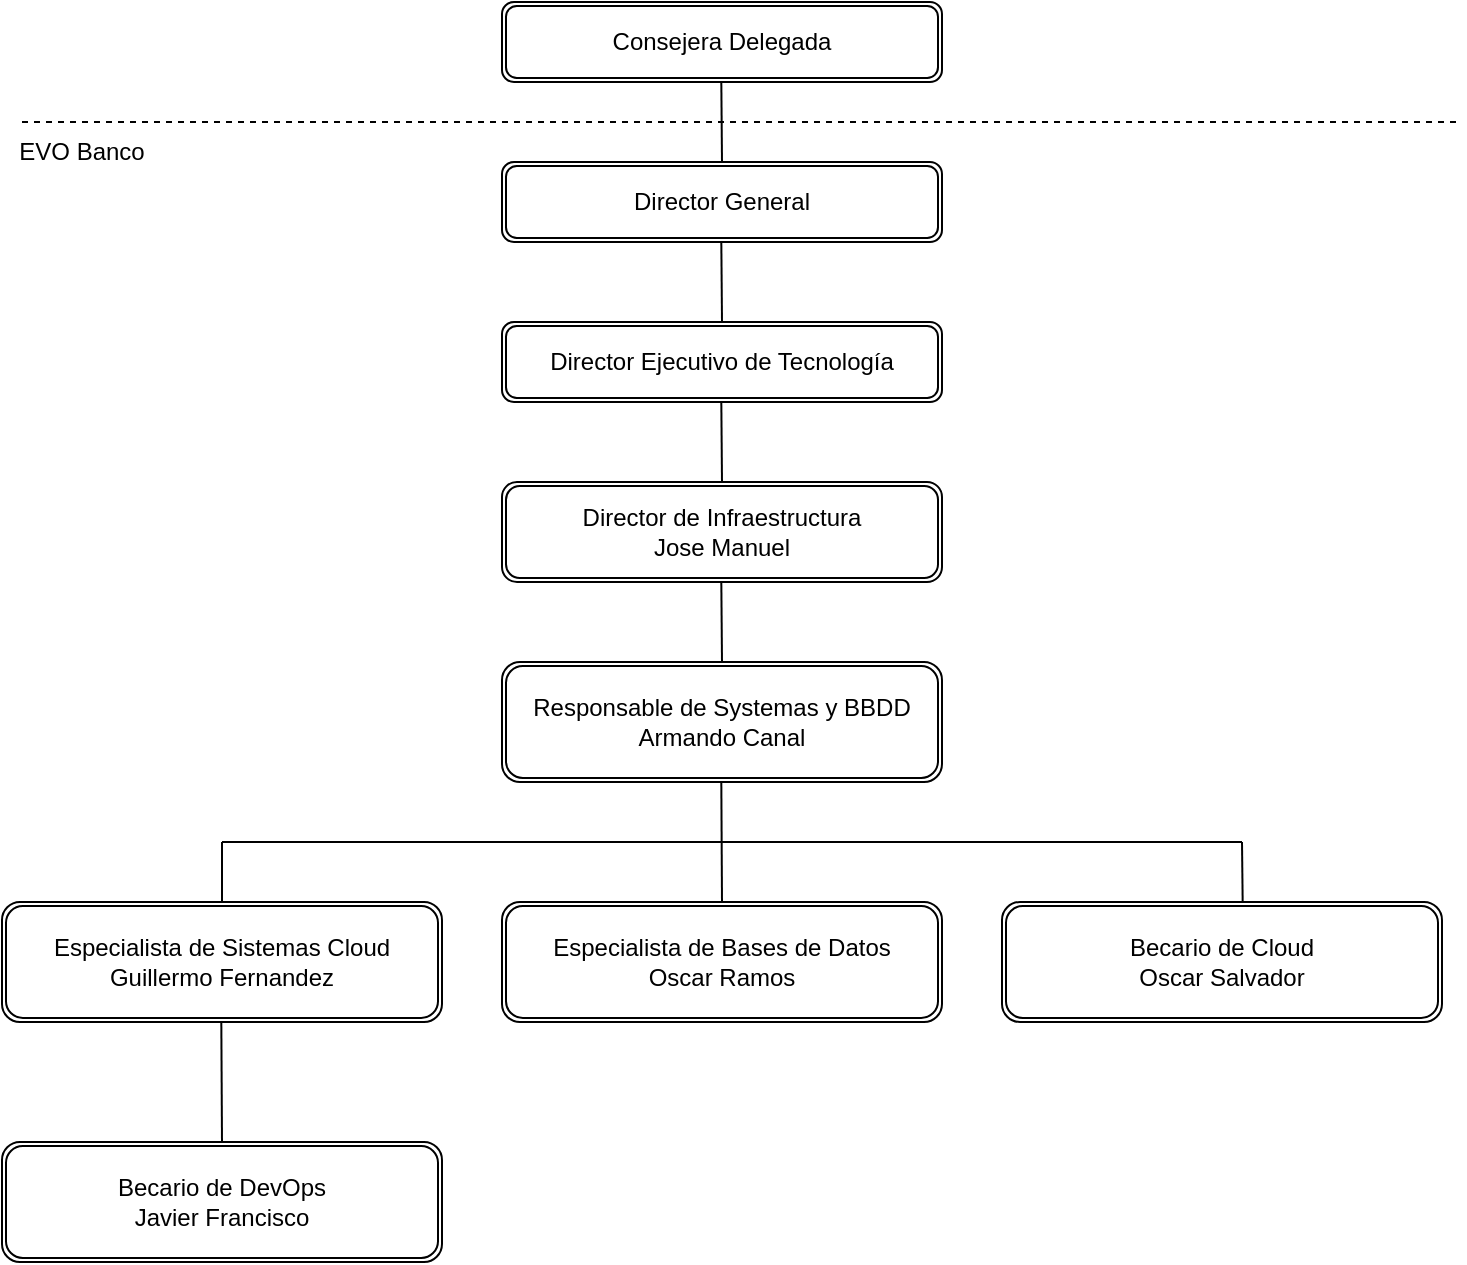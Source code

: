 <mxfile>
    <diagram id="4hMaYEXNN1COiRsCeM55" name="Page-1">
        <mxGraphModel dx="601" dy="417" grid="1" gridSize="10" guides="1" tooltips="1" connect="1" arrows="1" fold="1" page="1" pageScale="1" pageWidth="827" pageHeight="1169" math="0" shadow="0">
            <root>
                <mxCell id="0"/>
                <mxCell id="1" parent="0"/>
                <mxCell id="35" value="Consejera Delegada" style="shape=ext;double=1;rounded=1;whiteSpace=wrap;html=1;" vertex="1" parent="1">
                    <mxGeometry x="270" y="50" width="220" height="40" as="geometry"/>
                </mxCell>
                <mxCell id="36" value="Director General" style="shape=ext;double=1;rounded=1;whiteSpace=wrap;html=1;" vertex="1" parent="1">
                    <mxGeometry x="270" y="130" width="220" height="40" as="geometry"/>
                </mxCell>
                <mxCell id="37" value="" style="endArrow=none;dashed=1;html=1;" edge="1" parent="1">
                    <mxGeometry width="50" height="50" relative="1" as="geometry">
                        <mxPoint x="30" y="110" as="sourcePoint"/>
                        <mxPoint x="750" y="110" as="targetPoint"/>
                    </mxGeometry>
                </mxCell>
                <mxCell id="38" value="EVO Banco" style="text;html=1;strokeColor=none;fillColor=none;align=center;verticalAlign=middle;whiteSpace=wrap;rounded=0;" vertex="1" parent="1">
                    <mxGeometry x="20" y="110" width="80" height="30" as="geometry"/>
                </mxCell>
                <mxCell id="39" value="Director Ejecutivo de Tecnología" style="shape=ext;double=1;rounded=1;whiteSpace=wrap;html=1;" vertex="1" parent="1">
                    <mxGeometry x="270" y="210" width="220" height="40" as="geometry"/>
                </mxCell>
                <mxCell id="40" value="Director de Infraestructura&lt;br&gt;Jose Manuel" style="shape=ext;double=1;rounded=1;whiteSpace=wrap;html=1;" vertex="1" parent="1">
                    <mxGeometry x="270" y="290" width="220" height="50" as="geometry"/>
                </mxCell>
                <mxCell id="41" value="Responsable de Systemas y BBDD&lt;br&gt;Armando Canal" style="shape=ext;double=1;rounded=1;whiteSpace=wrap;html=1;" vertex="1" parent="1">
                    <mxGeometry x="270" y="380" width="220" height="60" as="geometry"/>
                </mxCell>
                <mxCell id="42" value="Especialista de Sistemas Cloud&lt;br&gt;Guillermo Fernandez" style="shape=ext;double=1;rounded=1;whiteSpace=wrap;html=1;" vertex="1" parent="1">
                    <mxGeometry x="20" y="500" width="220" height="60" as="geometry"/>
                </mxCell>
                <mxCell id="43" value="Especialista de Bases de Datos&lt;br&gt;Oscar Ramos" style="shape=ext;double=1;rounded=1;whiteSpace=wrap;html=1;" vertex="1" parent="1">
                    <mxGeometry x="270" y="500" width="220" height="60" as="geometry"/>
                </mxCell>
                <mxCell id="44" value="Becario de DevOps&lt;br&gt;Javier Francisco" style="shape=ext;double=1;rounded=1;whiteSpace=wrap;html=1;" vertex="1" parent="1">
                    <mxGeometry x="20" y="620" width="220" height="60" as="geometry"/>
                </mxCell>
                <mxCell id="45" value="Becario de Cloud&lt;br&gt;Oscar Salvador" style="shape=ext;double=1;rounded=1;whiteSpace=wrap;html=1;" vertex="1" parent="1">
                    <mxGeometry x="520" y="500" width="220" height="60" as="geometry"/>
                </mxCell>
                <mxCell id="52" value="" style="endArrow=none;html=1;exitX=0.5;exitY=0;exitDx=0;exitDy=0;" edge="1" parent="1" source="36">
                    <mxGeometry width="50" height="50" relative="1" as="geometry">
                        <mxPoint x="390" y="120" as="sourcePoint"/>
                        <mxPoint x="379.66" y="90" as="targetPoint"/>
                    </mxGeometry>
                </mxCell>
                <mxCell id="54" value="" style="endArrow=none;html=1;exitX=0.5;exitY=0;exitDx=0;exitDy=0;" edge="1" parent="1">
                    <mxGeometry width="50" height="50" relative="1" as="geometry">
                        <mxPoint x="380" y="210" as="sourcePoint"/>
                        <mxPoint x="379.66" y="170" as="targetPoint"/>
                    </mxGeometry>
                </mxCell>
                <mxCell id="55" value="" style="endArrow=none;html=1;exitX=0.5;exitY=0;exitDx=0;exitDy=0;" edge="1" parent="1">
                    <mxGeometry width="50" height="50" relative="1" as="geometry">
                        <mxPoint x="380" y="290" as="sourcePoint"/>
                        <mxPoint x="379.66" y="250" as="targetPoint"/>
                    </mxGeometry>
                </mxCell>
                <mxCell id="56" value="" style="endArrow=none;html=1;exitX=0.5;exitY=0;exitDx=0;exitDy=0;" edge="1" parent="1">
                    <mxGeometry width="50" height="50" relative="1" as="geometry">
                        <mxPoint x="380" y="380" as="sourcePoint"/>
                        <mxPoint x="379.66" y="340" as="targetPoint"/>
                    </mxGeometry>
                </mxCell>
                <mxCell id="59" value="" style="endArrow=none;html=1;exitX=0.5;exitY=0;exitDx=0;exitDy=0;" edge="1" parent="1" source="43">
                    <mxGeometry width="50" height="50" relative="1" as="geometry">
                        <mxPoint x="380" y="480" as="sourcePoint"/>
                        <mxPoint x="379.66" y="440" as="targetPoint"/>
                    </mxGeometry>
                </mxCell>
                <mxCell id="60" value="" style="endArrow=none;html=1;" edge="1" parent="1">
                    <mxGeometry width="50" height="50" relative="1" as="geometry">
                        <mxPoint x="130" y="470" as="sourcePoint"/>
                        <mxPoint x="640" y="470" as="targetPoint"/>
                    </mxGeometry>
                </mxCell>
                <mxCell id="61" value="" style="endArrow=none;html=1;exitX=0.5;exitY=0;exitDx=0;exitDy=0;" edge="1" parent="1">
                    <mxGeometry width="50" height="50" relative="1" as="geometry">
                        <mxPoint x="130" y="500" as="sourcePoint"/>
                        <mxPoint x="130" y="470" as="targetPoint"/>
                    </mxGeometry>
                </mxCell>
                <mxCell id="62" value="" style="endArrow=none;html=1;exitX=0.5;exitY=0;exitDx=0;exitDy=0;" edge="1" parent="1">
                    <mxGeometry width="50" height="50" relative="1" as="geometry">
                        <mxPoint x="640.34" y="500" as="sourcePoint"/>
                        <mxPoint x="640" y="470" as="targetPoint"/>
                    </mxGeometry>
                </mxCell>
                <mxCell id="63" value="" style="endArrow=none;html=1;exitX=0.5;exitY=0;exitDx=0;exitDy=0;" edge="1" parent="1">
                    <mxGeometry width="50" height="50" relative="1" as="geometry">
                        <mxPoint x="130" y="620" as="sourcePoint"/>
                        <mxPoint x="129.66" y="560" as="targetPoint"/>
                    </mxGeometry>
                </mxCell>
            </root>
        </mxGraphModel>
    </diagram>
</mxfile>